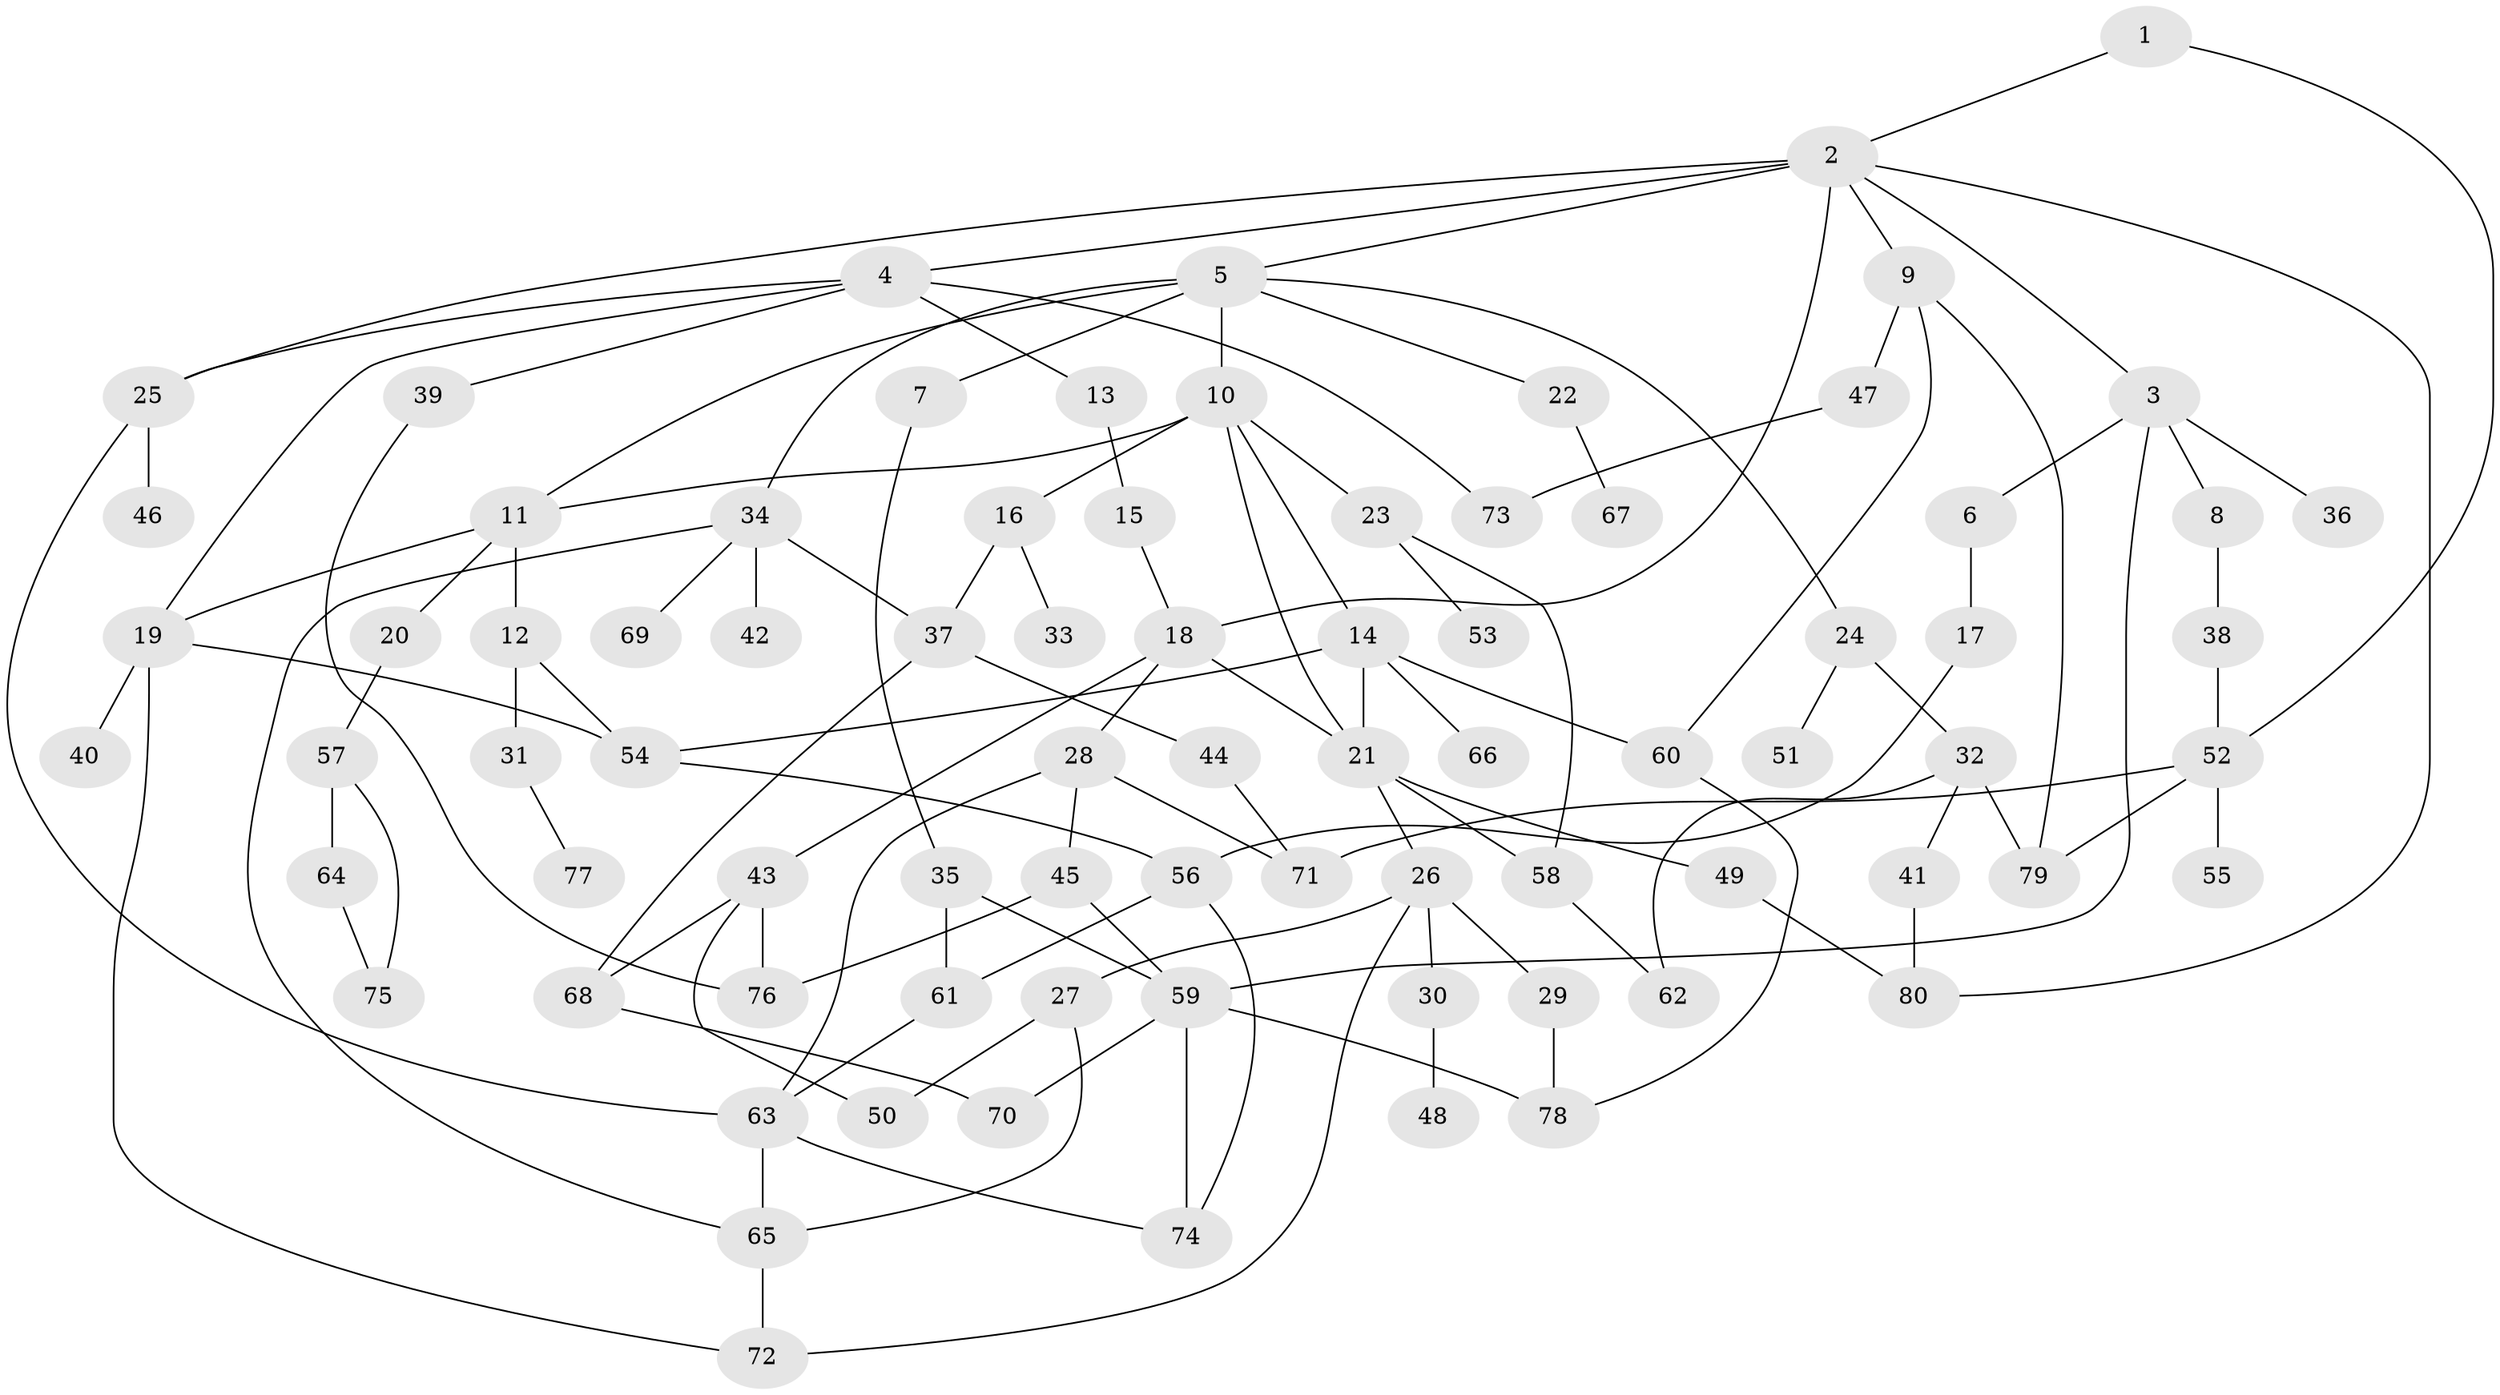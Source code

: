 // Generated by graph-tools (version 1.1) at 2025/49/03/09/25 03:49:25]
// undirected, 80 vertices, 119 edges
graph export_dot {
graph [start="1"]
  node [color=gray90,style=filled];
  1;
  2;
  3;
  4;
  5;
  6;
  7;
  8;
  9;
  10;
  11;
  12;
  13;
  14;
  15;
  16;
  17;
  18;
  19;
  20;
  21;
  22;
  23;
  24;
  25;
  26;
  27;
  28;
  29;
  30;
  31;
  32;
  33;
  34;
  35;
  36;
  37;
  38;
  39;
  40;
  41;
  42;
  43;
  44;
  45;
  46;
  47;
  48;
  49;
  50;
  51;
  52;
  53;
  54;
  55;
  56;
  57;
  58;
  59;
  60;
  61;
  62;
  63;
  64;
  65;
  66;
  67;
  68;
  69;
  70;
  71;
  72;
  73;
  74;
  75;
  76;
  77;
  78;
  79;
  80;
  1 -- 2;
  1 -- 52;
  2 -- 3;
  2 -- 4;
  2 -- 5;
  2 -- 9;
  2 -- 80;
  2 -- 25;
  2 -- 18;
  3 -- 6;
  3 -- 8;
  3 -- 36;
  3 -- 59;
  4 -- 13;
  4 -- 25;
  4 -- 39;
  4 -- 19;
  4 -- 73;
  5 -- 7;
  5 -- 10;
  5 -- 11;
  5 -- 22;
  5 -- 24;
  5 -- 34;
  6 -- 17;
  7 -- 35;
  8 -- 38;
  9 -- 47;
  9 -- 79;
  9 -- 60;
  10 -- 14;
  10 -- 16;
  10 -- 23;
  10 -- 21;
  10 -- 11;
  11 -- 12;
  11 -- 19;
  11 -- 20;
  12 -- 31;
  12 -- 54;
  13 -- 15;
  14 -- 54;
  14 -- 60;
  14 -- 66;
  14 -- 21;
  15 -- 18;
  16 -- 33;
  16 -- 37;
  17 -- 56;
  18 -- 21;
  18 -- 28;
  18 -- 43;
  19 -- 40;
  19 -- 72;
  19 -- 54;
  20 -- 57;
  21 -- 26;
  21 -- 49;
  21 -- 58;
  22 -- 67;
  23 -- 53;
  23 -- 58;
  24 -- 32;
  24 -- 51;
  25 -- 46;
  25 -- 63;
  26 -- 27;
  26 -- 29;
  26 -- 30;
  26 -- 72;
  27 -- 65;
  27 -- 50;
  28 -- 45;
  28 -- 63;
  28 -- 71;
  29 -- 78;
  30 -- 48;
  31 -- 77;
  32 -- 41;
  32 -- 79;
  32 -- 62;
  34 -- 37;
  34 -- 42;
  34 -- 69;
  34 -- 65;
  35 -- 59;
  35 -- 61;
  37 -- 44;
  37 -- 68;
  38 -- 52;
  39 -- 76;
  41 -- 80;
  43 -- 50;
  43 -- 68;
  43 -- 76;
  44 -- 71;
  45 -- 59;
  45 -- 76;
  47 -- 73;
  49 -- 80;
  52 -- 55;
  52 -- 71;
  52 -- 79;
  54 -- 56;
  56 -- 61;
  56 -- 74;
  57 -- 64;
  57 -- 75;
  58 -- 62;
  59 -- 74;
  59 -- 78;
  59 -- 70;
  60 -- 78;
  61 -- 63;
  63 -- 74;
  63 -- 65;
  64 -- 75;
  65 -- 72;
  68 -- 70;
}
